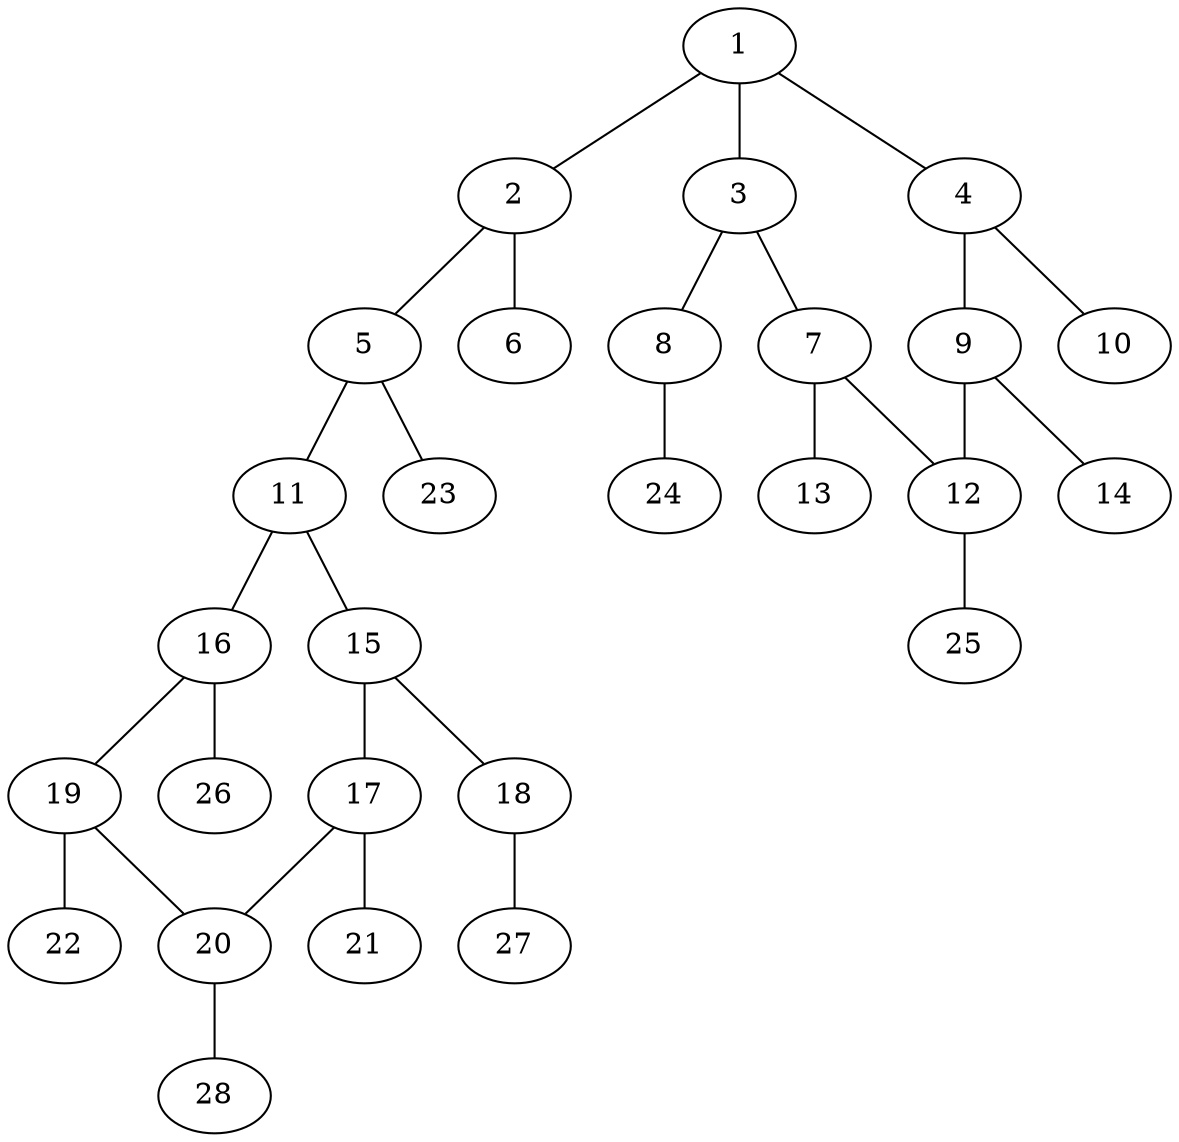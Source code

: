 graph molecule_880 {
	1	 [chem=C];
	2	 [chem=C];
	1 -- 2	 [valence=1];
	3	 [chem=C];
	1 -- 3	 [valence=2];
	4	 [chem=C];
	1 -- 4	 [valence=1];
	5	 [chem=N];
	2 -- 5	 [valence=1];
	6	 [chem=O];
	2 -- 6	 [valence=2];
	7	 [chem=C];
	3 -- 7	 [valence=1];
	8	 [chem=O];
	3 -- 8	 [valence=1];
	9	 [chem=C];
	4 -- 9	 [valence=2];
	10	 [chem=Cl];
	4 -- 10	 [valence=1];
	11	 [chem=C];
	5 -- 11	 [valence=1];
	23	 [chem=H];
	5 -- 23	 [valence=1];
	12	 [chem=C];
	7 -- 12	 [valence=2];
	13	 [chem=Cl];
	7 -- 13	 [valence=1];
	24	 [chem=H];
	8 -- 24	 [valence=1];
	9 -- 12	 [valence=1];
	14	 [chem=Cl];
	9 -- 14	 [valence=1];
	15	 [chem=C];
	11 -- 15	 [valence=1];
	16	 [chem=C];
	11 -- 16	 [valence=2];
	25	 [chem=H];
	12 -- 25	 [valence=1];
	17	 [chem=C];
	15 -- 17	 [valence=2];
	18	 [chem=O];
	15 -- 18	 [valence=1];
	19	 [chem=C];
	16 -- 19	 [valence=1];
	26	 [chem=H];
	16 -- 26	 [valence=1];
	20	 [chem=C];
	17 -- 20	 [valence=1];
	21	 [chem=Cl];
	17 -- 21	 [valence=1];
	27	 [chem=H];
	18 -- 27	 [valence=1];
	19 -- 20	 [valence=2];
	22	 [chem=Cl];
	19 -- 22	 [valence=1];
	28	 [chem=H];
	20 -- 28	 [valence=1];
}
